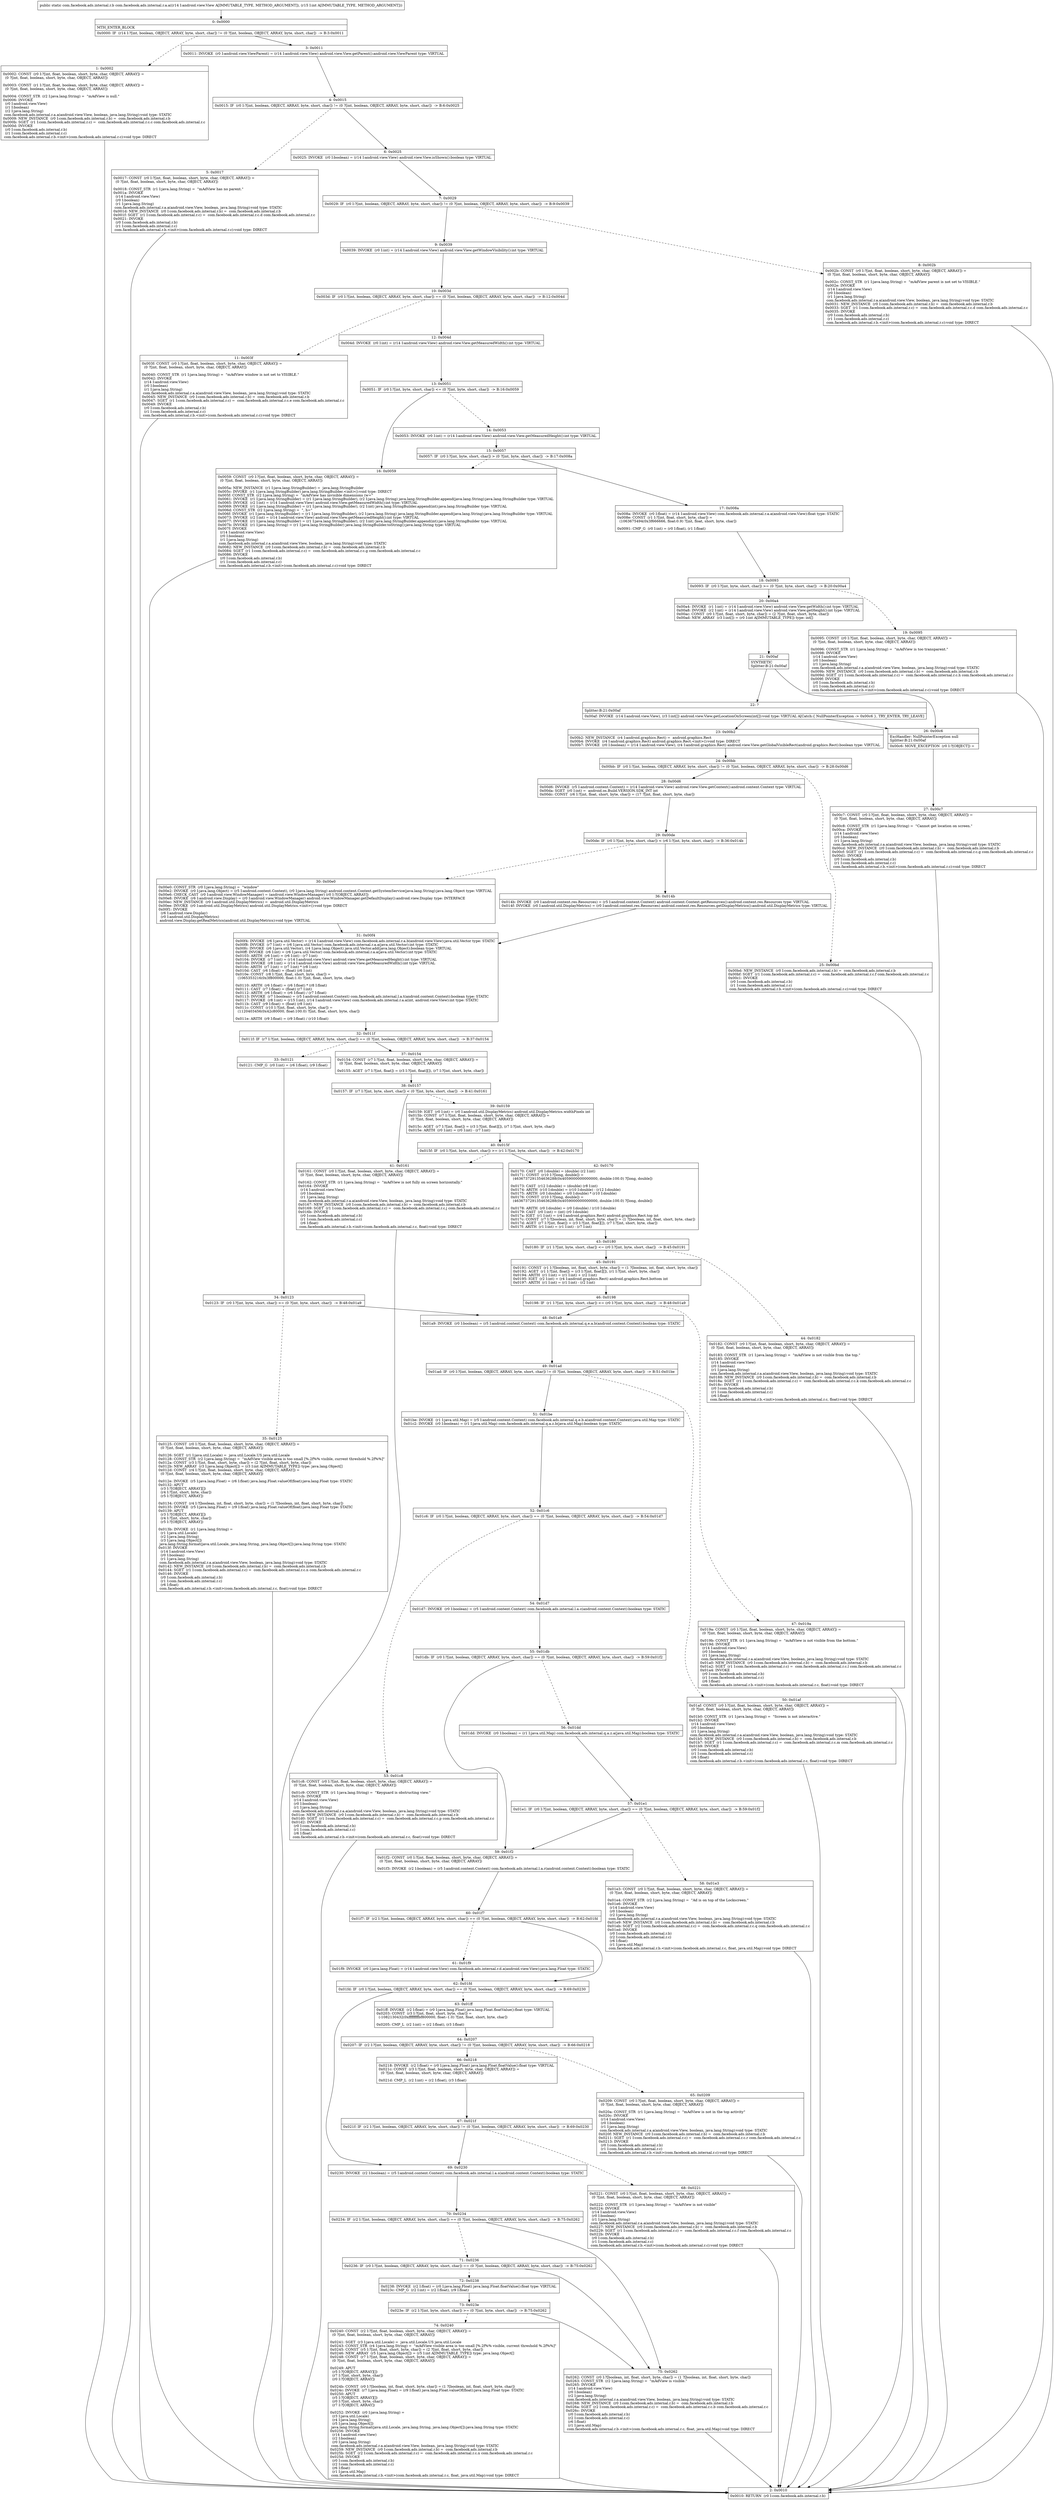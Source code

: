 digraph "CFG forcom.facebook.ads.internal.r.a.a(Landroid\/view\/View;I)Lcom\/facebook\/ads\/internal\/r\/b;" {
Node_0 [shape=record,label="{0\:\ 0x0000|MTH_ENTER_BLOCK\l|0x0000: IF  (r14 I:?[int, boolean, OBJECT, ARRAY, byte, short, char]) != (0 ?[int, boolean, OBJECT, ARRAY, byte, short, char])  \-\> B:3:0x0011 \l}"];
Node_1 [shape=record,label="{1\:\ 0x0002|0x0002: CONST  (r0 I:?[int, float, boolean, short, byte, char, OBJECT, ARRAY]) = \l  (0 ?[int, float, boolean, short, byte, char, OBJECT, ARRAY])\l \l0x0003: CONST  (r1 I:?[int, float, boolean, short, byte, char, OBJECT, ARRAY]) = \l  (0 ?[int, float, boolean, short, byte, char, OBJECT, ARRAY])\l \l0x0004: CONST_STR  (r2 I:java.lang.String) =  \"mAdView is null.\" \l0x0006: INVOKE  \l  (r0 I:android.view.View)\l  (r1 I:boolean)\l  (r2 I:java.lang.String)\l com.facebook.ads.internal.r.a.a(android.view.View, boolean, java.lang.String):void type: STATIC \l0x0009: NEW_INSTANCE  (r0 I:com.facebook.ads.internal.r.b) =  com.facebook.ads.internal.r.b \l0x000b: SGET  (r1 I:com.facebook.ads.internal.r.c) =  com.facebook.ads.internal.r.c.c com.facebook.ads.internal.r.c \l0x000d: INVOKE  \l  (r0 I:com.facebook.ads.internal.r.b)\l  (r1 I:com.facebook.ads.internal.r.c)\l com.facebook.ads.internal.r.b.\<init\>(com.facebook.ads.internal.r.c):void type: DIRECT \l}"];
Node_2 [shape=record,label="{2\:\ 0x0010|0x0010: RETURN  (r0 I:com.facebook.ads.internal.r.b) \l}"];
Node_3 [shape=record,label="{3\:\ 0x0011|0x0011: INVOKE  (r0 I:android.view.ViewParent) = (r14 I:android.view.View) android.view.View.getParent():android.view.ViewParent type: VIRTUAL \l}"];
Node_4 [shape=record,label="{4\:\ 0x0015|0x0015: IF  (r0 I:?[int, boolean, OBJECT, ARRAY, byte, short, char]) != (0 ?[int, boolean, OBJECT, ARRAY, byte, short, char])  \-\> B:6:0x0025 \l}"];
Node_5 [shape=record,label="{5\:\ 0x0017|0x0017: CONST  (r0 I:?[int, float, boolean, short, byte, char, OBJECT, ARRAY]) = \l  (0 ?[int, float, boolean, short, byte, char, OBJECT, ARRAY])\l \l0x0018: CONST_STR  (r1 I:java.lang.String) =  \"mAdView has no parent.\" \l0x001a: INVOKE  \l  (r14 I:android.view.View)\l  (r0 I:boolean)\l  (r1 I:java.lang.String)\l com.facebook.ads.internal.r.a.a(android.view.View, boolean, java.lang.String):void type: STATIC \l0x001d: NEW_INSTANCE  (r0 I:com.facebook.ads.internal.r.b) =  com.facebook.ads.internal.r.b \l0x001f: SGET  (r1 I:com.facebook.ads.internal.r.c) =  com.facebook.ads.internal.r.c.d com.facebook.ads.internal.r.c \l0x0021: INVOKE  \l  (r0 I:com.facebook.ads.internal.r.b)\l  (r1 I:com.facebook.ads.internal.r.c)\l com.facebook.ads.internal.r.b.\<init\>(com.facebook.ads.internal.r.c):void type: DIRECT \l}"];
Node_6 [shape=record,label="{6\:\ 0x0025|0x0025: INVOKE  (r0 I:boolean) = (r14 I:android.view.View) android.view.View.isShown():boolean type: VIRTUAL \l}"];
Node_7 [shape=record,label="{7\:\ 0x0029|0x0029: IF  (r0 I:?[int, boolean, OBJECT, ARRAY, byte, short, char]) != (0 ?[int, boolean, OBJECT, ARRAY, byte, short, char])  \-\> B:9:0x0039 \l}"];
Node_8 [shape=record,label="{8\:\ 0x002b|0x002b: CONST  (r0 I:?[int, float, boolean, short, byte, char, OBJECT, ARRAY]) = \l  (0 ?[int, float, boolean, short, byte, char, OBJECT, ARRAY])\l \l0x002c: CONST_STR  (r1 I:java.lang.String) =  \"mAdView parent is not set to VISIBLE.\" \l0x002e: INVOKE  \l  (r14 I:android.view.View)\l  (r0 I:boolean)\l  (r1 I:java.lang.String)\l com.facebook.ads.internal.r.a.a(android.view.View, boolean, java.lang.String):void type: STATIC \l0x0031: NEW_INSTANCE  (r0 I:com.facebook.ads.internal.r.b) =  com.facebook.ads.internal.r.b \l0x0033: SGET  (r1 I:com.facebook.ads.internal.r.c) =  com.facebook.ads.internal.r.c.d com.facebook.ads.internal.r.c \l0x0035: INVOKE  \l  (r0 I:com.facebook.ads.internal.r.b)\l  (r1 I:com.facebook.ads.internal.r.c)\l com.facebook.ads.internal.r.b.\<init\>(com.facebook.ads.internal.r.c):void type: DIRECT \l}"];
Node_9 [shape=record,label="{9\:\ 0x0039|0x0039: INVOKE  (r0 I:int) = (r14 I:android.view.View) android.view.View.getWindowVisibility():int type: VIRTUAL \l}"];
Node_10 [shape=record,label="{10\:\ 0x003d|0x003d: IF  (r0 I:?[int, boolean, OBJECT, ARRAY, byte, short, char]) == (0 ?[int, boolean, OBJECT, ARRAY, byte, short, char])  \-\> B:12:0x004d \l}"];
Node_11 [shape=record,label="{11\:\ 0x003f|0x003f: CONST  (r0 I:?[int, float, boolean, short, byte, char, OBJECT, ARRAY]) = \l  (0 ?[int, float, boolean, short, byte, char, OBJECT, ARRAY])\l \l0x0040: CONST_STR  (r1 I:java.lang.String) =  \"mAdView window is not set to VISIBLE.\" \l0x0042: INVOKE  \l  (r14 I:android.view.View)\l  (r0 I:boolean)\l  (r1 I:java.lang.String)\l com.facebook.ads.internal.r.a.a(android.view.View, boolean, java.lang.String):void type: STATIC \l0x0045: NEW_INSTANCE  (r0 I:com.facebook.ads.internal.r.b) =  com.facebook.ads.internal.r.b \l0x0047: SGET  (r1 I:com.facebook.ads.internal.r.c) =  com.facebook.ads.internal.r.c.e com.facebook.ads.internal.r.c \l0x0049: INVOKE  \l  (r0 I:com.facebook.ads.internal.r.b)\l  (r1 I:com.facebook.ads.internal.r.c)\l com.facebook.ads.internal.r.b.\<init\>(com.facebook.ads.internal.r.c):void type: DIRECT \l}"];
Node_12 [shape=record,label="{12\:\ 0x004d|0x004d: INVOKE  (r0 I:int) = (r14 I:android.view.View) android.view.View.getMeasuredWidth():int type: VIRTUAL \l}"];
Node_13 [shape=record,label="{13\:\ 0x0051|0x0051: IF  (r0 I:?[int, byte, short, char]) \<= (0 ?[int, byte, short, char])  \-\> B:16:0x0059 \l}"];
Node_14 [shape=record,label="{14\:\ 0x0053|0x0053: INVOKE  (r0 I:int) = (r14 I:android.view.View) android.view.View.getMeasuredHeight():int type: VIRTUAL \l}"];
Node_15 [shape=record,label="{15\:\ 0x0057|0x0057: IF  (r0 I:?[int, byte, short, char]) \> (0 ?[int, byte, short, char])  \-\> B:17:0x008a \l}"];
Node_16 [shape=record,label="{16\:\ 0x0059|0x0059: CONST  (r0 I:?[int, float, boolean, short, byte, char, OBJECT, ARRAY]) = \l  (0 ?[int, float, boolean, short, byte, char, OBJECT, ARRAY])\l \l0x005a: NEW_INSTANCE  (r1 I:java.lang.StringBuilder) =  java.lang.StringBuilder \l0x005c: INVOKE  (r1 I:java.lang.StringBuilder) java.lang.StringBuilder.\<init\>():void type: DIRECT \l0x005f: CONST_STR  (r2 I:java.lang.String) =  \"mAdView has invisible dimensions (w=\" \l0x0061: INVOKE  (r1 I:java.lang.StringBuilder) = (r1 I:java.lang.StringBuilder), (r2 I:java.lang.String) java.lang.StringBuilder.append(java.lang.String):java.lang.StringBuilder type: VIRTUAL \l0x0065: INVOKE  (r2 I:int) = (r14 I:android.view.View) android.view.View.getMeasuredWidth():int type: VIRTUAL \l0x0069: INVOKE  (r1 I:java.lang.StringBuilder) = (r1 I:java.lang.StringBuilder), (r2 I:int) java.lang.StringBuilder.append(int):java.lang.StringBuilder type: VIRTUAL \l0x006d: CONST_STR  (r2 I:java.lang.String) =  \", h=\" \l0x006f: INVOKE  (r1 I:java.lang.StringBuilder) = (r1 I:java.lang.StringBuilder), (r2 I:java.lang.String) java.lang.StringBuilder.append(java.lang.String):java.lang.StringBuilder type: VIRTUAL \l0x0073: INVOKE  (r2 I:int) = (r14 I:android.view.View) android.view.View.getMeasuredHeight():int type: VIRTUAL \l0x0077: INVOKE  (r1 I:java.lang.StringBuilder) = (r1 I:java.lang.StringBuilder), (r2 I:int) java.lang.StringBuilder.append(int):java.lang.StringBuilder type: VIRTUAL \l0x007b: INVOKE  (r1 I:java.lang.String) = (r1 I:java.lang.StringBuilder) java.lang.StringBuilder.toString():java.lang.String type: VIRTUAL \l0x007f: INVOKE  \l  (r14 I:android.view.View)\l  (r0 I:boolean)\l  (r1 I:java.lang.String)\l com.facebook.ads.internal.r.a.a(android.view.View, boolean, java.lang.String):void type: STATIC \l0x0082: NEW_INSTANCE  (r0 I:com.facebook.ads.internal.r.b) =  com.facebook.ads.internal.r.b \l0x0084: SGET  (r1 I:com.facebook.ads.internal.r.c) =  com.facebook.ads.internal.r.c.g com.facebook.ads.internal.r.c \l0x0086: INVOKE  \l  (r0 I:com.facebook.ads.internal.r.b)\l  (r1 I:com.facebook.ads.internal.r.c)\l com.facebook.ads.internal.r.b.\<init\>(com.facebook.ads.internal.r.c):void type: DIRECT \l}"];
Node_17 [shape=record,label="{17\:\ 0x008a|0x008a: INVOKE  (r0 I:float) = (r14 I:android.view.View) com.facebook.ads.internal.r.a.a(android.view.View):float type: STATIC \l0x008e: CONST  (r1 I:?[int, float, short, byte, char]) = \l  (1063675494(0x3f666666, float:0.9) ?[int, float, short, byte, char])\l \l0x0091: CMP_G  (r0 I:int) = (r0 I:float), (r1 I:float) \l}"];
Node_18 [shape=record,label="{18\:\ 0x0093|0x0093: IF  (r0 I:?[int, byte, short, char]) \>= (0 ?[int, byte, short, char])  \-\> B:20:0x00a4 \l}"];
Node_19 [shape=record,label="{19\:\ 0x0095|0x0095: CONST  (r0 I:?[int, float, boolean, short, byte, char, OBJECT, ARRAY]) = \l  (0 ?[int, float, boolean, short, byte, char, OBJECT, ARRAY])\l \l0x0096: CONST_STR  (r1 I:java.lang.String) =  \"mAdView is too transparent.\" \l0x0098: INVOKE  \l  (r14 I:android.view.View)\l  (r0 I:boolean)\l  (r1 I:java.lang.String)\l com.facebook.ads.internal.r.a.a(android.view.View, boolean, java.lang.String):void type: STATIC \l0x009b: NEW_INSTANCE  (r0 I:com.facebook.ads.internal.r.b) =  com.facebook.ads.internal.r.b \l0x009d: SGET  (r1 I:com.facebook.ads.internal.r.c) =  com.facebook.ads.internal.r.c.h com.facebook.ads.internal.r.c \l0x009f: INVOKE  \l  (r0 I:com.facebook.ads.internal.r.b)\l  (r1 I:com.facebook.ads.internal.r.c)\l com.facebook.ads.internal.r.b.\<init\>(com.facebook.ads.internal.r.c):void type: DIRECT \l}"];
Node_20 [shape=record,label="{20\:\ 0x00a4|0x00a4: INVOKE  (r1 I:int) = (r14 I:android.view.View) android.view.View.getWidth():int type: VIRTUAL \l0x00a8: INVOKE  (r2 I:int) = (r14 I:android.view.View) android.view.View.getHeight():int type: VIRTUAL \l0x00ac: CONST  (r0 I:?[int, float, short, byte, char]) = (2 ?[int, float, short, byte, char]) \l0x00ad: NEW_ARRAY  (r3 I:int[]) = (r0 I:int A[IMMUTABLE_TYPE]) type: int[] \l}"];
Node_21 [shape=record,label="{21\:\ 0x00af|SYNTHETIC\lSplitter:B:21:0x00af\l}"];
Node_22 [shape=record,label="{22\:\ ?|Splitter:B:21:0x00af\l|0x00af: INVOKE  (r14 I:android.view.View), (r3 I:int[]) android.view.View.getLocationOnScreen(int[]):void type: VIRTUAL A[Catch:\{ NullPointerException \-\> 0x00c6 \}, TRY_ENTER, TRY_LEAVE]\l}"];
Node_23 [shape=record,label="{23\:\ 0x00b2|0x00b2: NEW_INSTANCE  (r4 I:android.graphics.Rect) =  android.graphics.Rect \l0x00b4: INVOKE  (r4 I:android.graphics.Rect) android.graphics.Rect.\<init\>():void type: DIRECT \l0x00b7: INVOKE  (r0 I:boolean) = (r14 I:android.view.View), (r4 I:android.graphics.Rect) android.view.View.getGlobalVisibleRect(android.graphics.Rect):boolean type: VIRTUAL \l}"];
Node_24 [shape=record,label="{24\:\ 0x00bb|0x00bb: IF  (r0 I:?[int, boolean, OBJECT, ARRAY, byte, short, char]) != (0 ?[int, boolean, OBJECT, ARRAY, byte, short, char])  \-\> B:28:0x00d6 \l}"];
Node_25 [shape=record,label="{25\:\ 0x00bd|0x00bd: NEW_INSTANCE  (r0 I:com.facebook.ads.internal.r.b) =  com.facebook.ads.internal.r.b \l0x00bf: SGET  (r1 I:com.facebook.ads.internal.r.c) =  com.facebook.ads.internal.r.c.f com.facebook.ads.internal.r.c \l0x00c1: INVOKE  \l  (r0 I:com.facebook.ads.internal.r.b)\l  (r1 I:com.facebook.ads.internal.r.c)\l com.facebook.ads.internal.r.b.\<init\>(com.facebook.ads.internal.r.c):void type: DIRECT \l}"];
Node_26 [shape=record,label="{26\:\ 0x00c6|ExcHandler: NullPointerException null\lSplitter:B:21:0x00af\l|0x00c6: MOVE_EXCEPTION  (r0 I:?[OBJECT]) =  \l}"];
Node_27 [shape=record,label="{27\:\ 0x00c7|0x00c7: CONST  (r0 I:?[int, float, boolean, short, byte, char, OBJECT, ARRAY]) = \l  (0 ?[int, float, boolean, short, byte, char, OBJECT, ARRAY])\l \l0x00c8: CONST_STR  (r1 I:java.lang.String) =  \"Cannot get location on screen.\" \l0x00ca: INVOKE  \l  (r14 I:android.view.View)\l  (r0 I:boolean)\l  (r1 I:java.lang.String)\l com.facebook.ads.internal.r.a.a(android.view.View, boolean, java.lang.String):void type: STATIC \l0x00cd: NEW_INSTANCE  (r0 I:com.facebook.ads.internal.r.b) =  com.facebook.ads.internal.r.b \l0x00cf: SGET  (r1 I:com.facebook.ads.internal.r.c) =  com.facebook.ads.internal.r.c.g com.facebook.ads.internal.r.c \l0x00d1: INVOKE  \l  (r0 I:com.facebook.ads.internal.r.b)\l  (r1 I:com.facebook.ads.internal.r.c)\l com.facebook.ads.internal.r.b.\<init\>(com.facebook.ads.internal.r.c):void type: DIRECT \l}"];
Node_28 [shape=record,label="{28\:\ 0x00d6|0x00d6: INVOKE  (r5 I:android.content.Context) = (r14 I:android.view.View) android.view.View.getContext():android.content.Context type: VIRTUAL \l0x00da: SGET  (r0 I:int) =  android.os.Build.VERSION.SDK_INT int \l0x00dc: CONST  (r6 I:?[int, float, short, byte, char]) = (17 ?[int, float, short, byte, char]) \l}"];
Node_29 [shape=record,label="{29\:\ 0x00de|0x00de: IF  (r0 I:?[int, byte, short, char]) \< (r6 I:?[int, byte, short, char])  \-\> B:36:0x014b \l}"];
Node_30 [shape=record,label="{30\:\ 0x00e0|0x00e0: CONST_STR  (r0 I:java.lang.String) =  \"window\" \l0x00e2: INVOKE  (r0 I:java.lang.Object) = (r5 I:android.content.Context), (r0 I:java.lang.String) android.content.Context.getSystemService(java.lang.String):java.lang.Object type: VIRTUAL \l0x00e6: CHECK_CAST  (r0 I:android.view.WindowManager) = (android.view.WindowManager) (r0 I:?[OBJECT, ARRAY]) \l0x00e8: INVOKE  (r6 I:android.view.Display) = (r0 I:android.view.WindowManager) android.view.WindowManager.getDefaultDisplay():android.view.Display type: INTERFACE \l0x00ec: NEW_INSTANCE  (r0 I:android.util.DisplayMetrics) =  android.util.DisplayMetrics \l0x00ee: INVOKE  (r0 I:android.util.DisplayMetrics) android.util.DisplayMetrics.\<init\>():void type: DIRECT \l0x00f1: INVOKE  \l  (r6 I:android.view.Display)\l  (r0 I:android.util.DisplayMetrics)\l android.view.Display.getRealMetrics(android.util.DisplayMetrics):void type: VIRTUAL \l}"];
Node_31 [shape=record,label="{31\:\ 0x00f4|0x00f4: INVOKE  (r6 I:java.util.Vector) = (r14 I:android.view.View) com.facebook.ads.internal.r.a.b(android.view.View):java.util.Vector type: STATIC \l0x00f8: INVOKE  (r7 I:int) = (r6 I:java.util.Vector) com.facebook.ads.internal.r.a.a(java.util.Vector):int type: STATIC \l0x00fc: INVOKE  (r6 I:java.util.Vector), (r4 I:java.lang.Object) java.util.Vector.add(java.lang.Object):boolean type: VIRTUAL \l0x00ff: INVOKE  (r6 I:int) = (r6 I:java.util.Vector) com.facebook.ads.internal.r.a.a(java.util.Vector):int type: STATIC \l0x0103: ARITH  (r6 I:int) = (r6 I:int) \- (r7 I:int) \l0x0104: INVOKE  (r7 I:int) = (r14 I:android.view.View) android.view.View.getMeasuredHeight():int type: VIRTUAL \l0x0108: INVOKE  (r8 I:int) = (r14 I:android.view.View) android.view.View.getMeasuredWidth():int type: VIRTUAL \l0x010c: ARITH  (r7 I:int) = (r7 I:int) * (r8 I:int) \l0x010d: CAST  (r6 I:float) = (float) (r6 I:int) \l0x010e: CONST  (r8 I:?[int, float, short, byte, char]) = \l  (1065353216(0x3f800000, float:1.0) ?[int, float, short, byte, char])\l \l0x0110: ARITH  (r6 I:float) = (r6 I:float) * (r8 I:float) \l0x0111: CAST  (r7 I:float) = (float) (r7 I:int) \l0x0112: ARITH  (r6 I:float) = (r6 I:float) \/ (r7 I:float) \l0x0113: INVOKE  (r7 I:boolean) = (r5 I:android.content.Context) com.facebook.ads.internal.l.a.t(android.content.Context):boolean type: STATIC \l0x0117: INVOKE  (r8 I:int) = (r15 I:int), (r14 I:android.view.View) com.facebook.ads.internal.r.a.a(int, android.view.View):int type: STATIC \l0x011b: CAST  (r9 I:float) = (float) (r8 I:int) \l0x011c: CONST  (r10 I:?[int, float, short, byte, char]) = \l  (1120403456(0x42c80000, float:100.0) ?[int, float, short, byte, char])\l \l0x011e: ARITH  (r9 I:float) = (r9 I:float) \/ (r10 I:float) \l}"];
Node_32 [shape=record,label="{32\:\ 0x011f|0x011f: IF  (r7 I:?[int, boolean, OBJECT, ARRAY, byte, short, char]) == (0 ?[int, boolean, OBJECT, ARRAY, byte, short, char])  \-\> B:37:0x0154 \l}"];
Node_33 [shape=record,label="{33\:\ 0x0121|0x0121: CMP_G  (r0 I:int) = (r6 I:float), (r9 I:float) \l}"];
Node_34 [shape=record,label="{34\:\ 0x0123|0x0123: IF  (r0 I:?[int, byte, short, char]) \>= (0 ?[int, byte, short, char])  \-\> B:48:0x01a9 \l}"];
Node_35 [shape=record,label="{35\:\ 0x0125|0x0125: CONST  (r0 I:?[int, float, boolean, short, byte, char, OBJECT, ARRAY]) = \l  (0 ?[int, float, boolean, short, byte, char, OBJECT, ARRAY])\l \l0x0126: SGET  (r1 I:java.util.Locale) =  java.util.Locale.US java.util.Locale \l0x0128: CONST_STR  (r2 I:java.lang.String) =  \"mAdView visible area is too small [%.2f%% visible, current threshold %.2f%%]\" \l0x012a: CONST  (r3 I:?[int, float, short, byte, char]) = (2 ?[int, float, short, byte, char]) \l0x012b: NEW_ARRAY  (r3 I:java.lang.Object[]) = (r3 I:int A[IMMUTABLE_TYPE]) type: java.lang.Object[] \l0x012d: CONST  (r4 I:?[int, float, boolean, short, byte, char, OBJECT, ARRAY]) = \l  (0 ?[int, float, boolean, short, byte, char, OBJECT, ARRAY])\l \l0x012e: INVOKE  (r5 I:java.lang.Float) = (r6 I:float) java.lang.Float.valueOf(float):java.lang.Float type: STATIC \l0x0132: APUT  \l  (r3 I:?[OBJECT, ARRAY][])\l  (r4 I:?[int, short, byte, char])\l  (r5 I:?[OBJECT, ARRAY])\l \l0x0134: CONST  (r4 I:?[boolean, int, float, short, byte, char]) = (1 ?[boolean, int, float, short, byte, char]) \l0x0135: INVOKE  (r5 I:java.lang.Float) = (r9 I:float) java.lang.Float.valueOf(float):java.lang.Float type: STATIC \l0x0139: APUT  \l  (r3 I:?[OBJECT, ARRAY][])\l  (r4 I:?[int, short, byte, char])\l  (r5 I:?[OBJECT, ARRAY])\l \l0x013b: INVOKE  (r1 I:java.lang.String) = \l  (r1 I:java.util.Locale)\l  (r2 I:java.lang.String)\l  (r3 I:java.lang.Object[])\l java.lang.String.format(java.util.Locale, java.lang.String, java.lang.Object[]):java.lang.String type: STATIC \l0x013f: INVOKE  \l  (r14 I:android.view.View)\l  (r0 I:boolean)\l  (r1 I:java.lang.String)\l com.facebook.ads.internal.r.a.a(android.view.View, boolean, java.lang.String):void type: STATIC \l0x0142: NEW_INSTANCE  (r0 I:com.facebook.ads.internal.r.b) =  com.facebook.ads.internal.r.b \l0x0144: SGET  (r1 I:com.facebook.ads.internal.r.c) =  com.facebook.ads.internal.r.c.n com.facebook.ads.internal.r.c \l0x0146: INVOKE  \l  (r0 I:com.facebook.ads.internal.r.b)\l  (r1 I:com.facebook.ads.internal.r.c)\l  (r6 I:float)\l com.facebook.ads.internal.r.b.\<init\>(com.facebook.ads.internal.r.c, float):void type: DIRECT \l}"];
Node_36 [shape=record,label="{36\:\ 0x014b|0x014b: INVOKE  (r0 I:android.content.res.Resources) = (r5 I:android.content.Context) android.content.Context.getResources():android.content.res.Resources type: VIRTUAL \l0x014f: INVOKE  (r0 I:android.util.DisplayMetrics) = (r0 I:android.content.res.Resources) android.content.res.Resources.getDisplayMetrics():android.util.DisplayMetrics type: VIRTUAL \l}"];
Node_37 [shape=record,label="{37\:\ 0x0154|0x0154: CONST  (r7 I:?[int, float, boolean, short, byte, char, OBJECT, ARRAY]) = \l  (0 ?[int, float, boolean, short, byte, char, OBJECT, ARRAY])\l \l0x0155: AGET  (r7 I:?[int, float]) = (r3 I:?[int, float][]), (r7 I:?[int, short, byte, char]) \l}"];
Node_38 [shape=record,label="{38\:\ 0x0157|0x0157: IF  (r7 I:?[int, byte, short, char]) \< (0 ?[int, byte, short, char])  \-\> B:41:0x0161 \l}"];
Node_39 [shape=record,label="{39\:\ 0x0159|0x0159: IGET  (r0 I:int) = (r0 I:android.util.DisplayMetrics) android.util.DisplayMetrics.widthPixels int \l0x015b: CONST  (r7 I:?[int, float, boolean, short, byte, char, OBJECT, ARRAY]) = \l  (0 ?[int, float, boolean, short, byte, char, OBJECT, ARRAY])\l \l0x015c: AGET  (r7 I:?[int, float]) = (r3 I:?[int, float][]), (r7 I:?[int, short, byte, char]) \l0x015e: ARITH  (r0 I:int) = (r0 I:int) \- (r7 I:int) \l}"];
Node_40 [shape=record,label="{40\:\ 0x015f|0x015f: IF  (r0 I:?[int, byte, short, char]) \>= (r1 I:?[int, byte, short, char])  \-\> B:42:0x0170 \l}"];
Node_41 [shape=record,label="{41\:\ 0x0161|0x0161: CONST  (r0 I:?[int, float, boolean, short, byte, char, OBJECT, ARRAY]) = \l  (0 ?[int, float, boolean, short, byte, char, OBJECT, ARRAY])\l \l0x0162: CONST_STR  (r1 I:java.lang.String) =  \"mAdView is not fully on screen horizontally.\" \l0x0164: INVOKE  \l  (r14 I:android.view.View)\l  (r0 I:boolean)\l  (r1 I:java.lang.String)\l com.facebook.ads.internal.r.a.a(android.view.View, boolean, java.lang.String):void type: STATIC \l0x0167: NEW_INSTANCE  (r0 I:com.facebook.ads.internal.r.b) =  com.facebook.ads.internal.r.b \l0x0169: SGET  (r1 I:com.facebook.ads.internal.r.c) =  com.facebook.ads.internal.r.c.j com.facebook.ads.internal.r.c \l0x016b: INVOKE  \l  (r0 I:com.facebook.ads.internal.r.b)\l  (r1 I:com.facebook.ads.internal.r.c)\l  (r6 I:float)\l com.facebook.ads.internal.r.b.\<init\>(com.facebook.ads.internal.r.c, float):void type: DIRECT \l}"];
Node_42 [shape=record,label="{42\:\ 0x0170|0x0170: CAST  (r0 I:double) = (double) (r2 I:int) \l0x0171: CONST  (r10 I:?[long, double]) = \l  (4636737291354636288(0x4059000000000000, double:100.0) ?[long, double])\l \l0x0173: CAST  (r12 I:double) = (double) (r8 I:int) \l0x0174: ARITH  (r10 I:double) = (r10 I:double) \- (r12 I:double) \l0x0175: ARITH  (r0 I:double) = (r0 I:double) * (r10 I:double) \l0x0176: CONST  (r10 I:?[long, double]) = \l  (4636737291354636288(0x4059000000000000, double:100.0) ?[long, double])\l \l0x0178: ARITH  (r0 I:double) = (r0 I:double) \/ (r10 I:double) \l0x0179: CAST  (r0 I:int) = (int) (r0 I:double) \l0x017a: IGET  (r1 I:int) = (r4 I:android.graphics.Rect) android.graphics.Rect.top int \l0x017c: CONST  (r7 I:?[boolean, int, float, short, byte, char]) = (1 ?[boolean, int, float, short, byte, char]) \l0x017d: AGET  (r7 I:?[int, float]) = (r3 I:?[int, float][]), (r7 I:?[int, short, byte, char]) \l0x017f: ARITH  (r1 I:int) = (r1 I:int) \- (r7 I:int) \l}"];
Node_43 [shape=record,label="{43\:\ 0x0180|0x0180: IF  (r1 I:?[int, byte, short, char]) \<= (r0 I:?[int, byte, short, char])  \-\> B:45:0x0191 \l}"];
Node_44 [shape=record,label="{44\:\ 0x0182|0x0182: CONST  (r0 I:?[int, float, boolean, short, byte, char, OBJECT, ARRAY]) = \l  (0 ?[int, float, boolean, short, byte, char, OBJECT, ARRAY])\l \l0x0183: CONST_STR  (r1 I:java.lang.String) =  \"mAdView is not visible from the top.\" \l0x0185: INVOKE  \l  (r14 I:android.view.View)\l  (r0 I:boolean)\l  (r1 I:java.lang.String)\l com.facebook.ads.internal.r.a.a(android.view.View, boolean, java.lang.String):void type: STATIC \l0x0188: NEW_INSTANCE  (r0 I:com.facebook.ads.internal.r.b) =  com.facebook.ads.internal.r.b \l0x018a: SGET  (r1 I:com.facebook.ads.internal.r.c) =  com.facebook.ads.internal.r.c.k com.facebook.ads.internal.r.c \l0x018c: INVOKE  \l  (r0 I:com.facebook.ads.internal.r.b)\l  (r1 I:com.facebook.ads.internal.r.c)\l  (r6 I:float)\l com.facebook.ads.internal.r.b.\<init\>(com.facebook.ads.internal.r.c, float):void type: DIRECT \l}"];
Node_45 [shape=record,label="{45\:\ 0x0191|0x0191: CONST  (r1 I:?[boolean, int, float, short, byte, char]) = (1 ?[boolean, int, float, short, byte, char]) \l0x0192: AGET  (r1 I:?[int, float]) = (r3 I:?[int, float][]), (r1 I:?[int, short, byte, char]) \l0x0194: ARITH  (r1 I:int) = (r1 I:int) + (r2 I:int) \l0x0195: IGET  (r2 I:int) = (r4 I:android.graphics.Rect) android.graphics.Rect.bottom int \l0x0197: ARITH  (r1 I:int) = (r1 I:int) \- (r2 I:int) \l}"];
Node_46 [shape=record,label="{46\:\ 0x0198|0x0198: IF  (r1 I:?[int, byte, short, char]) \<= (r0 I:?[int, byte, short, char])  \-\> B:48:0x01a9 \l}"];
Node_47 [shape=record,label="{47\:\ 0x019a|0x019a: CONST  (r0 I:?[int, float, boolean, short, byte, char, OBJECT, ARRAY]) = \l  (0 ?[int, float, boolean, short, byte, char, OBJECT, ARRAY])\l \l0x019b: CONST_STR  (r1 I:java.lang.String) =  \"mAdView is not visible from the bottom.\" \l0x019d: INVOKE  \l  (r14 I:android.view.View)\l  (r0 I:boolean)\l  (r1 I:java.lang.String)\l com.facebook.ads.internal.r.a.a(android.view.View, boolean, java.lang.String):void type: STATIC \l0x01a0: NEW_INSTANCE  (r0 I:com.facebook.ads.internal.r.b) =  com.facebook.ads.internal.r.b \l0x01a2: SGET  (r1 I:com.facebook.ads.internal.r.c) =  com.facebook.ads.internal.r.c.l com.facebook.ads.internal.r.c \l0x01a4: INVOKE  \l  (r0 I:com.facebook.ads.internal.r.b)\l  (r1 I:com.facebook.ads.internal.r.c)\l  (r6 I:float)\l com.facebook.ads.internal.r.b.\<init\>(com.facebook.ads.internal.r.c, float):void type: DIRECT \l}"];
Node_48 [shape=record,label="{48\:\ 0x01a9|0x01a9: INVOKE  (r0 I:boolean) = (r5 I:android.content.Context) com.facebook.ads.internal.q.e.a.b(android.content.Context):boolean type: STATIC \l}"];
Node_49 [shape=record,label="{49\:\ 0x01ad|0x01ad: IF  (r0 I:?[int, boolean, OBJECT, ARRAY, byte, short, char]) != (0 ?[int, boolean, OBJECT, ARRAY, byte, short, char])  \-\> B:51:0x01be \l}"];
Node_50 [shape=record,label="{50\:\ 0x01af|0x01af: CONST  (r0 I:?[int, float, boolean, short, byte, char, OBJECT, ARRAY]) = \l  (0 ?[int, float, boolean, short, byte, char, OBJECT, ARRAY])\l \l0x01b0: CONST_STR  (r1 I:java.lang.String) =  \"Screen is not interactive.\" \l0x01b2: INVOKE  \l  (r14 I:android.view.View)\l  (r0 I:boolean)\l  (r1 I:java.lang.String)\l com.facebook.ads.internal.r.a.a(android.view.View, boolean, java.lang.String):void type: STATIC \l0x01b5: NEW_INSTANCE  (r0 I:com.facebook.ads.internal.r.b) =  com.facebook.ads.internal.r.b \l0x01b7: SGET  (r1 I:com.facebook.ads.internal.r.c) =  com.facebook.ads.internal.r.c.m com.facebook.ads.internal.r.c \l0x01b9: INVOKE  \l  (r0 I:com.facebook.ads.internal.r.b)\l  (r1 I:com.facebook.ads.internal.r.c)\l  (r6 I:float)\l com.facebook.ads.internal.r.b.\<init\>(com.facebook.ads.internal.r.c, float):void type: DIRECT \l}"];
Node_51 [shape=record,label="{51\:\ 0x01be|0x01be: INVOKE  (r1 I:java.util.Map) = (r5 I:android.content.Context) com.facebook.ads.internal.q.e.b.a(android.content.Context):java.util.Map type: STATIC \l0x01c2: INVOKE  (r0 I:boolean) = (r1 I:java.util.Map) com.facebook.ads.internal.q.a.z.b(java.util.Map):boolean type: STATIC \l}"];
Node_52 [shape=record,label="{52\:\ 0x01c6|0x01c6: IF  (r0 I:?[int, boolean, OBJECT, ARRAY, byte, short, char]) == (0 ?[int, boolean, OBJECT, ARRAY, byte, short, char])  \-\> B:54:0x01d7 \l}"];
Node_53 [shape=record,label="{53\:\ 0x01c8|0x01c8: CONST  (r0 I:?[int, float, boolean, short, byte, char, OBJECT, ARRAY]) = \l  (0 ?[int, float, boolean, short, byte, char, OBJECT, ARRAY])\l \l0x01c9: CONST_STR  (r1 I:java.lang.String) =  \"Keyguard is obstructing view.\" \l0x01cb: INVOKE  \l  (r14 I:android.view.View)\l  (r0 I:boolean)\l  (r1 I:java.lang.String)\l com.facebook.ads.internal.r.a.a(android.view.View, boolean, java.lang.String):void type: STATIC \l0x01ce: NEW_INSTANCE  (r0 I:com.facebook.ads.internal.r.b) =  com.facebook.ads.internal.r.b \l0x01d0: SGET  (r1 I:com.facebook.ads.internal.r.c) =  com.facebook.ads.internal.r.c.p com.facebook.ads.internal.r.c \l0x01d2: INVOKE  \l  (r0 I:com.facebook.ads.internal.r.b)\l  (r1 I:com.facebook.ads.internal.r.c)\l  (r6 I:float)\l com.facebook.ads.internal.r.b.\<init\>(com.facebook.ads.internal.r.c, float):void type: DIRECT \l}"];
Node_54 [shape=record,label="{54\:\ 0x01d7|0x01d7: INVOKE  (r0 I:boolean) = (r5 I:android.content.Context) com.facebook.ads.internal.l.a.c(android.content.Context):boolean type: STATIC \l}"];
Node_55 [shape=record,label="{55\:\ 0x01db|0x01db: IF  (r0 I:?[int, boolean, OBJECT, ARRAY, byte, short, char]) == (0 ?[int, boolean, OBJECT, ARRAY, byte, short, char])  \-\> B:59:0x01f2 \l}"];
Node_56 [shape=record,label="{56\:\ 0x01dd|0x01dd: INVOKE  (r0 I:boolean) = (r1 I:java.util.Map) com.facebook.ads.internal.q.a.z.a(java.util.Map):boolean type: STATIC \l}"];
Node_57 [shape=record,label="{57\:\ 0x01e1|0x01e1: IF  (r0 I:?[int, boolean, OBJECT, ARRAY, byte, short, char]) == (0 ?[int, boolean, OBJECT, ARRAY, byte, short, char])  \-\> B:59:0x01f2 \l}"];
Node_58 [shape=record,label="{58\:\ 0x01e3|0x01e3: CONST  (r0 I:?[int, float, boolean, short, byte, char, OBJECT, ARRAY]) = \l  (0 ?[int, float, boolean, short, byte, char, OBJECT, ARRAY])\l \l0x01e4: CONST_STR  (r2 I:java.lang.String) =  \"Ad is on top of the Lockscreen.\" \l0x01e6: INVOKE  \l  (r14 I:android.view.View)\l  (r0 I:boolean)\l  (r2 I:java.lang.String)\l com.facebook.ads.internal.r.a.a(android.view.View, boolean, java.lang.String):void type: STATIC \l0x01e9: NEW_INSTANCE  (r0 I:com.facebook.ads.internal.r.b) =  com.facebook.ads.internal.r.b \l0x01eb: SGET  (r2 I:com.facebook.ads.internal.r.c) =  com.facebook.ads.internal.r.c.q com.facebook.ads.internal.r.c \l0x01ed: INVOKE  \l  (r0 I:com.facebook.ads.internal.r.b)\l  (r2 I:com.facebook.ads.internal.r.c)\l  (r6 I:float)\l  (r1 I:java.util.Map)\l com.facebook.ads.internal.r.b.\<init\>(com.facebook.ads.internal.r.c, float, java.util.Map):void type: DIRECT \l}"];
Node_59 [shape=record,label="{59\:\ 0x01f2|0x01f2: CONST  (r0 I:?[int, float, boolean, short, byte, char, OBJECT, ARRAY]) = \l  (0 ?[int, float, boolean, short, byte, char, OBJECT, ARRAY])\l \l0x01f3: INVOKE  (r2 I:boolean) = (r5 I:android.content.Context) com.facebook.ads.internal.l.a.r(android.content.Context):boolean type: STATIC \l}"];
Node_60 [shape=record,label="{60\:\ 0x01f7|0x01f7: IF  (r2 I:?[int, boolean, OBJECT, ARRAY, byte, short, char]) == (0 ?[int, boolean, OBJECT, ARRAY, byte, short, char])  \-\> B:62:0x01fd \l}"];
Node_61 [shape=record,label="{61\:\ 0x01f9|0x01f9: INVOKE  (r0 I:java.lang.Float) = (r14 I:android.view.View) com.facebook.ads.internal.r.d.a(android.view.View):java.lang.Float type: STATIC \l}"];
Node_62 [shape=record,label="{62\:\ 0x01fd|0x01fd: IF  (r0 I:?[int, boolean, OBJECT, ARRAY, byte, short, char]) == (0 ?[int, boolean, OBJECT, ARRAY, byte, short, char])  \-\> B:69:0x0230 \l}"];
Node_63 [shape=record,label="{63\:\ 0x01ff|0x01ff: INVOKE  (r2 I:float) = (r0 I:java.lang.Float) java.lang.Float.floatValue():float type: VIRTUAL \l0x0203: CONST  (r3 I:?[int, float, short, byte, char]) = \l  (\-1082130432(0xffffffffbf800000, float:\-1.0) ?[int, float, short, byte, char])\l \l0x0205: CMP_L  (r2 I:int) = (r2 I:float), (r3 I:float) \l}"];
Node_64 [shape=record,label="{64\:\ 0x0207|0x0207: IF  (r2 I:?[int, boolean, OBJECT, ARRAY, byte, short, char]) != (0 ?[int, boolean, OBJECT, ARRAY, byte, short, char])  \-\> B:66:0x0218 \l}"];
Node_65 [shape=record,label="{65\:\ 0x0209|0x0209: CONST  (r0 I:?[int, float, boolean, short, byte, char, OBJECT, ARRAY]) = \l  (0 ?[int, float, boolean, short, byte, char, OBJECT, ARRAY])\l \l0x020a: CONST_STR  (r1 I:java.lang.String) =  \"mAdView is not in the top activity\" \l0x020c: INVOKE  \l  (r14 I:android.view.View)\l  (r0 I:boolean)\l  (r1 I:java.lang.String)\l com.facebook.ads.internal.r.a.a(android.view.View, boolean, java.lang.String):void type: STATIC \l0x020f: NEW_INSTANCE  (r0 I:com.facebook.ads.internal.r.b) =  com.facebook.ads.internal.r.b \l0x0211: SGET  (r1 I:com.facebook.ads.internal.r.c) =  com.facebook.ads.internal.r.c.r com.facebook.ads.internal.r.c \l0x0213: INVOKE  \l  (r0 I:com.facebook.ads.internal.r.b)\l  (r1 I:com.facebook.ads.internal.r.c)\l com.facebook.ads.internal.r.b.\<init\>(com.facebook.ads.internal.r.c):void type: DIRECT \l}"];
Node_66 [shape=record,label="{66\:\ 0x0218|0x0218: INVOKE  (r2 I:float) = (r0 I:java.lang.Float) java.lang.Float.floatValue():float type: VIRTUAL \l0x021c: CONST  (r3 I:?[int, float, boolean, short, byte, char, OBJECT, ARRAY]) = \l  (0 ?[int, float, boolean, short, byte, char, OBJECT, ARRAY])\l \l0x021d: CMP_L  (r2 I:int) = (r2 I:float), (r3 I:float) \l}"];
Node_67 [shape=record,label="{67\:\ 0x021f|0x021f: IF  (r2 I:?[int, boolean, OBJECT, ARRAY, byte, short, char]) != (0 ?[int, boolean, OBJECT, ARRAY, byte, short, char])  \-\> B:69:0x0230 \l}"];
Node_68 [shape=record,label="{68\:\ 0x0221|0x0221: CONST  (r0 I:?[int, float, boolean, short, byte, char, OBJECT, ARRAY]) = \l  (0 ?[int, float, boolean, short, byte, char, OBJECT, ARRAY])\l \l0x0222: CONST_STR  (r1 I:java.lang.String) =  \"mAdView is not visible\" \l0x0224: INVOKE  \l  (r14 I:android.view.View)\l  (r0 I:boolean)\l  (r1 I:java.lang.String)\l com.facebook.ads.internal.r.a.a(android.view.View, boolean, java.lang.String):void type: STATIC \l0x0227: NEW_INSTANCE  (r0 I:com.facebook.ads.internal.r.b) =  com.facebook.ads.internal.r.b \l0x0229: SGET  (r1 I:com.facebook.ads.internal.r.c) =  com.facebook.ads.internal.r.c.f com.facebook.ads.internal.r.c \l0x022b: INVOKE  \l  (r0 I:com.facebook.ads.internal.r.b)\l  (r1 I:com.facebook.ads.internal.r.c)\l com.facebook.ads.internal.r.b.\<init\>(com.facebook.ads.internal.r.c):void type: DIRECT \l}"];
Node_69 [shape=record,label="{69\:\ 0x0230|0x0230: INVOKE  (r2 I:boolean) = (r5 I:android.content.Context) com.facebook.ads.internal.l.a.s(android.content.Context):boolean type: STATIC \l}"];
Node_70 [shape=record,label="{70\:\ 0x0234|0x0234: IF  (r2 I:?[int, boolean, OBJECT, ARRAY, byte, short, char]) == (0 ?[int, boolean, OBJECT, ARRAY, byte, short, char])  \-\> B:75:0x0262 \l}"];
Node_71 [shape=record,label="{71\:\ 0x0236|0x0236: IF  (r0 I:?[int, boolean, OBJECT, ARRAY, byte, short, char]) == (0 ?[int, boolean, OBJECT, ARRAY, byte, short, char])  \-\> B:75:0x0262 \l}"];
Node_72 [shape=record,label="{72\:\ 0x0238|0x0238: INVOKE  (r2 I:float) = (r0 I:java.lang.Float) java.lang.Float.floatValue():float type: VIRTUAL \l0x023c: CMP_G  (r2 I:int) = (r2 I:float), (r9 I:float) \l}"];
Node_73 [shape=record,label="{73\:\ 0x023e|0x023e: IF  (r2 I:?[int, byte, short, char]) \>= (0 ?[int, byte, short, char])  \-\> B:75:0x0262 \l}"];
Node_74 [shape=record,label="{74\:\ 0x0240|0x0240: CONST  (r2 I:?[int, float, boolean, short, byte, char, OBJECT, ARRAY]) = \l  (0 ?[int, float, boolean, short, byte, char, OBJECT, ARRAY])\l \l0x0241: SGET  (r3 I:java.util.Locale) =  java.util.Locale.US java.util.Locale \l0x0243: CONST_STR  (r4 I:java.lang.String) =  \"mAdView visible area is too small [%.2f%% visible, current threshold %.2f%%]\" \l0x0245: CONST  (r5 I:?[int, float, short, byte, char]) = (2 ?[int, float, short, byte, char]) \l0x0246: NEW_ARRAY  (r5 I:java.lang.Object[]) = (r5 I:int A[IMMUTABLE_TYPE]) type: java.lang.Object[] \l0x0248: CONST  (r7 I:?[int, float, boolean, short, byte, char, OBJECT, ARRAY]) = \l  (0 ?[int, float, boolean, short, byte, char, OBJECT, ARRAY])\l \l0x0249: APUT  \l  (r5 I:?[OBJECT, ARRAY][])\l  (r7 I:?[int, short, byte, char])\l  (r0 I:?[OBJECT, ARRAY])\l \l0x024b: CONST  (r0 I:?[boolean, int, float, short, byte, char]) = (1 ?[boolean, int, float, short, byte, char]) \l0x024c: INVOKE  (r7 I:java.lang.Float) = (r9 I:float) java.lang.Float.valueOf(float):java.lang.Float type: STATIC \l0x0250: APUT  \l  (r5 I:?[OBJECT, ARRAY][])\l  (r0 I:?[int, short, byte, char])\l  (r7 I:?[OBJECT, ARRAY])\l \l0x0252: INVOKE  (r0 I:java.lang.String) = \l  (r3 I:java.util.Locale)\l  (r4 I:java.lang.String)\l  (r5 I:java.lang.Object[])\l java.lang.String.format(java.util.Locale, java.lang.String, java.lang.Object[]):java.lang.String type: STATIC \l0x0256: INVOKE  \l  (r14 I:android.view.View)\l  (r2 I:boolean)\l  (r0 I:java.lang.String)\l com.facebook.ads.internal.r.a.a(android.view.View, boolean, java.lang.String):void type: STATIC \l0x0259: NEW_INSTANCE  (r0 I:com.facebook.ads.internal.r.b) =  com.facebook.ads.internal.r.b \l0x025b: SGET  (r2 I:com.facebook.ads.internal.r.c) =  com.facebook.ads.internal.r.c.n com.facebook.ads.internal.r.c \l0x025d: INVOKE  \l  (r0 I:com.facebook.ads.internal.r.b)\l  (r2 I:com.facebook.ads.internal.r.c)\l  (r6 I:float)\l  (r1 I:java.util.Map)\l com.facebook.ads.internal.r.b.\<init\>(com.facebook.ads.internal.r.c, float, java.util.Map):void type: DIRECT \l}"];
Node_75 [shape=record,label="{75\:\ 0x0262|0x0262: CONST  (r0 I:?[boolean, int, float, short, byte, char]) = (1 ?[boolean, int, float, short, byte, char]) \l0x0263: CONST_STR  (r2 I:java.lang.String) =  \"mAdView is visible.\" \l0x0265: INVOKE  \l  (r14 I:android.view.View)\l  (r0 I:boolean)\l  (r2 I:java.lang.String)\l com.facebook.ads.internal.r.a.a(android.view.View, boolean, java.lang.String):void type: STATIC \l0x0268: NEW_INSTANCE  (r0 I:com.facebook.ads.internal.r.b) =  com.facebook.ads.internal.r.b \l0x026a: SGET  (r2 I:com.facebook.ads.internal.r.c) =  com.facebook.ads.internal.r.c.b com.facebook.ads.internal.r.c \l0x026c: INVOKE  \l  (r0 I:com.facebook.ads.internal.r.b)\l  (r2 I:com.facebook.ads.internal.r.c)\l  (r6 I:float)\l  (r1 I:java.util.Map)\l com.facebook.ads.internal.r.b.\<init\>(com.facebook.ads.internal.r.c, float, java.util.Map):void type: DIRECT \l}"];
MethodNode[shape=record,label="{public static com.facebook.ads.internal.r.b com.facebook.ads.internal.r.a.a((r14 I:android.view.View A[IMMUTABLE_TYPE, METHOD_ARGUMENT]), (r15 I:int A[IMMUTABLE_TYPE, METHOD_ARGUMENT])) }"];
MethodNode -> Node_0;
Node_0 -> Node_1[style=dashed];
Node_0 -> Node_3;
Node_1 -> Node_2;
Node_3 -> Node_4;
Node_4 -> Node_5[style=dashed];
Node_4 -> Node_6;
Node_5 -> Node_2;
Node_6 -> Node_7;
Node_7 -> Node_8[style=dashed];
Node_7 -> Node_9;
Node_8 -> Node_2;
Node_9 -> Node_10;
Node_10 -> Node_11[style=dashed];
Node_10 -> Node_12;
Node_11 -> Node_2;
Node_12 -> Node_13;
Node_13 -> Node_14[style=dashed];
Node_13 -> Node_16;
Node_14 -> Node_15;
Node_15 -> Node_16[style=dashed];
Node_15 -> Node_17;
Node_16 -> Node_2;
Node_17 -> Node_18;
Node_18 -> Node_19[style=dashed];
Node_18 -> Node_20;
Node_19 -> Node_2;
Node_20 -> Node_21;
Node_21 -> Node_22;
Node_21 -> Node_26;
Node_22 -> Node_23;
Node_22 -> Node_26;
Node_23 -> Node_24;
Node_24 -> Node_25[style=dashed];
Node_24 -> Node_28;
Node_25 -> Node_2;
Node_26 -> Node_27;
Node_27 -> Node_2;
Node_28 -> Node_29;
Node_29 -> Node_30[style=dashed];
Node_29 -> Node_36;
Node_30 -> Node_31;
Node_31 -> Node_32;
Node_32 -> Node_33[style=dashed];
Node_32 -> Node_37;
Node_33 -> Node_34;
Node_34 -> Node_35[style=dashed];
Node_34 -> Node_48;
Node_35 -> Node_2;
Node_36 -> Node_31;
Node_37 -> Node_38;
Node_38 -> Node_39[style=dashed];
Node_38 -> Node_41;
Node_39 -> Node_40;
Node_40 -> Node_41[style=dashed];
Node_40 -> Node_42;
Node_41 -> Node_2;
Node_42 -> Node_43;
Node_43 -> Node_44[style=dashed];
Node_43 -> Node_45;
Node_44 -> Node_2;
Node_45 -> Node_46;
Node_46 -> Node_47[style=dashed];
Node_46 -> Node_48;
Node_47 -> Node_2;
Node_48 -> Node_49;
Node_49 -> Node_50[style=dashed];
Node_49 -> Node_51;
Node_50 -> Node_2;
Node_51 -> Node_52;
Node_52 -> Node_53[style=dashed];
Node_52 -> Node_54;
Node_53 -> Node_2;
Node_54 -> Node_55;
Node_55 -> Node_56[style=dashed];
Node_55 -> Node_59;
Node_56 -> Node_57;
Node_57 -> Node_58[style=dashed];
Node_57 -> Node_59;
Node_58 -> Node_2;
Node_59 -> Node_60;
Node_60 -> Node_61[style=dashed];
Node_60 -> Node_62;
Node_61 -> Node_62;
Node_62 -> Node_63[style=dashed];
Node_62 -> Node_69;
Node_63 -> Node_64;
Node_64 -> Node_65[style=dashed];
Node_64 -> Node_66;
Node_65 -> Node_2;
Node_66 -> Node_67;
Node_67 -> Node_68[style=dashed];
Node_67 -> Node_69;
Node_68 -> Node_2;
Node_69 -> Node_70;
Node_70 -> Node_71[style=dashed];
Node_70 -> Node_75;
Node_71 -> Node_72[style=dashed];
Node_71 -> Node_75;
Node_72 -> Node_73;
Node_73 -> Node_74[style=dashed];
Node_73 -> Node_75;
Node_74 -> Node_2;
Node_75 -> Node_2;
}


